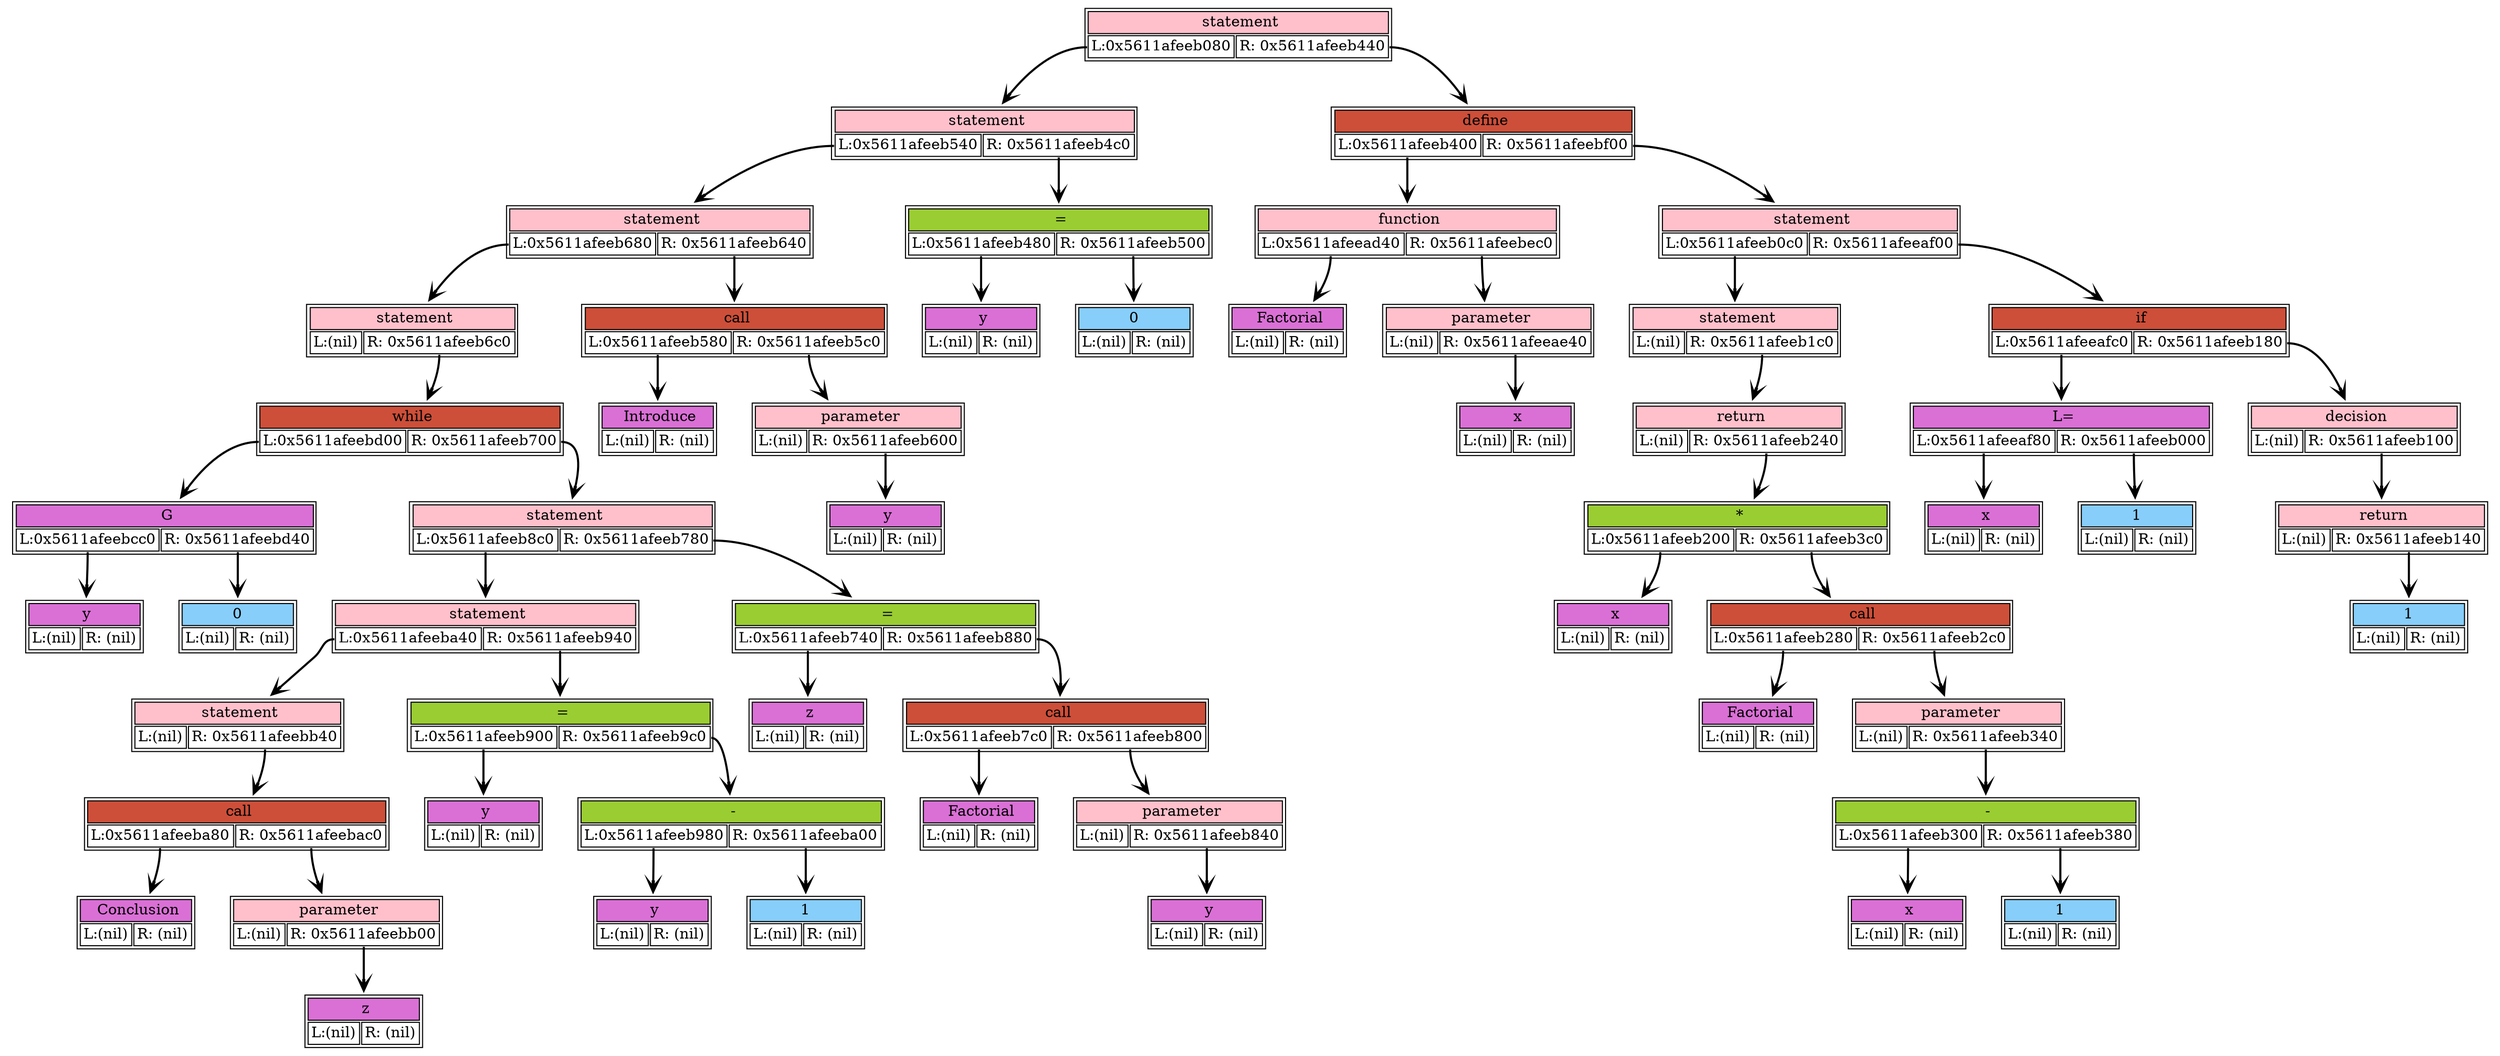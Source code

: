digraph dump_graph {
	rankdir=TV; 
node0x5611afeeb680 [shape=plaintext
					label=<<table border='1' cellborder='1'>
			<tr><td colspan="2" bgcolor="pink" > statement</td></tr>
					<tr><td port= "lchild">L:(nil)</td><td port="rchild">R: 0x5611afeeb6c0</td></tr>
				</table>>];
		node0x5611afeeb680:rchild -> node0x5611afeeb6c0[style=bold, arrowhead=vee];
node0x5611afeebcc0 [shape=plaintext
					label=<<table border='1' cellborder='1'>
			<tr><td colspan="2" bgcolor="orchid" > y</td></tr>
					<tr><td port= "lchild">L:(nil)</td><td port="rchild">R: (nil)</td></tr>
				</table>>];
node0x5611afeebd00 [shape=plaintext
					label=<<table border='1' cellborder='1'>
			<tr><td colspan="2" bgcolor="orchid" > G</td></tr>
					<tr><td port= "lchild">L:0x5611afeebcc0</td><td port="rchild">R: 0x5611afeebd40</td></tr>
				</table>>];
		node0x5611afeebd00:lchild -> node0x5611afeebcc0[style=bold, arrowhead=vee];
		node0x5611afeebd00:rchild -> node0x5611afeebd40[style=bold, arrowhead=vee];
node0x5611afeebd40 [shape=plaintext
					label=<<table border='1' cellborder='1'>
			<tr><td colspan="2" bgcolor="lightskyblue" >0</td></tr>
					<tr><td port= "lchild">L:(nil)</td><td port="rchild">R: (nil)</td></tr>
				</table>>];
node0x5611afeeb6c0 [shape=plaintext
					label=<<table border='1' cellborder='1'>
			<tr><td colspan="2" bgcolor="tomato3" > while</td></tr>
					<tr><td port= "lchild">L:0x5611afeebd00</td><td port="rchild">R: 0x5611afeeb700</td></tr>
				</table>>];
		node0x5611afeeb6c0:lchild -> node0x5611afeebd00[style=bold, arrowhead=vee];
		node0x5611afeeb6c0:rchild -> node0x5611afeeb700[style=bold, arrowhead=vee];
node0x5611afeeba40 [shape=plaintext
					label=<<table border='1' cellborder='1'>
			<tr><td colspan="2" bgcolor="pink" > statement</td></tr>
					<tr><td port= "lchild">L:(nil)</td><td port="rchild">R: 0x5611afeebb40</td></tr>
				</table>>];
		node0x5611afeeba40:rchild -> node0x5611afeebb40[style=bold, arrowhead=vee];
node0x5611afeeba80 [shape=plaintext
					label=<<table border='1' cellborder='1'>
			<tr><td colspan="2" bgcolor="orchid" > Conclusion</td></tr>
					<tr><td port= "lchild">L:(nil)</td><td port="rchild">R: (nil)</td></tr>
				</table>>];
node0x5611afeebb40 [shape=plaintext
					label=<<table border='1' cellborder='1'>
			<tr><td colspan="2" bgcolor="tomato3" > call</td></tr>
					<tr><td port= "lchild">L:0x5611afeeba80</td><td port="rchild">R: 0x5611afeebac0</td></tr>
				</table>>];
		node0x5611afeebb40:lchild -> node0x5611afeeba80[style=bold, arrowhead=vee];
		node0x5611afeebb40:rchild -> node0x5611afeebac0[style=bold, arrowhead=vee];
node0x5611afeebac0 [shape=plaintext
					label=<<table border='1' cellborder='1'>
			<tr><td colspan="2" bgcolor="pink" > parameter</td></tr>
					<tr><td port= "lchild">L:(nil)</td><td port="rchild">R: 0x5611afeebb00</td></tr>
				</table>>];
		node0x5611afeebac0:rchild -> node0x5611afeebb00[style=bold, arrowhead=vee];
node0x5611afeebb00 [shape=plaintext
					label=<<table border='1' cellborder='1'>
			<tr><td colspan="2" bgcolor="orchid" > z</td></tr>
					<tr><td port= "lchild">L:(nil)</td><td port="rchild">R: (nil)</td></tr>
				</table>>];
node0x5611afeeb8c0 [shape=plaintext
					label=<<table border='1' cellborder='1'>
			<tr><td colspan="2" bgcolor="pink" > statement</td></tr>
					<tr><td port= "lchild">L:0x5611afeeba40</td><td port="rchild">R: 0x5611afeeb940</td></tr>
				</table>>];
		node0x5611afeeb8c0:lchild -> node0x5611afeeba40[style=bold, arrowhead=vee];
		node0x5611afeeb8c0:rchild -> node0x5611afeeb940[style=bold, arrowhead=vee];
node0x5611afeeb900 [shape=plaintext
					label=<<table border='1' cellborder='1'>
			<tr><td colspan="2" bgcolor="orchid" > y</td></tr>
					<tr><td port= "lchild">L:(nil)</td><td port="rchild">R: (nil)</td></tr>
				</table>>];
node0x5611afeeb940 [shape=plaintext
					label=<<table border='1' cellborder='1'>
			<tr><td colspan="2" bgcolor="olivedrab3" > =</td></tr>
					<tr><td port= "lchild">L:0x5611afeeb900</td><td port="rchild">R: 0x5611afeeb9c0</td></tr>
				</table>>];
		node0x5611afeeb940:lchild -> node0x5611afeeb900[style=bold, arrowhead=vee];
		node0x5611afeeb940:rchild -> node0x5611afeeb9c0[style=bold, arrowhead=vee];
node0x5611afeeb980 [shape=plaintext
					label=<<table border='1' cellborder='1'>
			<tr><td colspan="2" bgcolor="orchid" > y</td></tr>
					<tr><td port= "lchild">L:(nil)</td><td port="rchild">R: (nil)</td></tr>
				</table>>];
node0x5611afeeb9c0 [shape=plaintext
					label=<<table border='1' cellborder='1'>
			<tr><td colspan="2" bgcolor="olivedrab3" > -</td></tr>
					<tr><td port= "lchild">L:0x5611afeeb980</td><td port="rchild">R: 0x5611afeeba00</td></tr>
				</table>>];
		node0x5611afeeb9c0:lchild -> node0x5611afeeb980[style=bold, arrowhead=vee];
		node0x5611afeeb9c0:rchild -> node0x5611afeeba00[style=bold, arrowhead=vee];
node0x5611afeeba00 [shape=plaintext
					label=<<table border='1' cellborder='1'>
			<tr><td colspan="2" bgcolor="lightskyblue" >1</td></tr>
					<tr><td port= "lchild">L:(nil)</td><td port="rchild">R: (nil)</td></tr>
				</table>>];
node0x5611afeeb700 [shape=plaintext
					label=<<table border='1' cellborder='1'>
			<tr><td colspan="2" bgcolor="pink" > statement</td></tr>
					<tr><td port= "lchild">L:0x5611afeeb8c0</td><td port="rchild">R: 0x5611afeeb780</td></tr>
				</table>>];
		node0x5611afeeb700:lchild -> node0x5611afeeb8c0[style=bold, arrowhead=vee];
		node0x5611afeeb700:rchild -> node0x5611afeeb780[style=bold, arrowhead=vee];
node0x5611afeeb740 [shape=plaintext
					label=<<table border='1' cellborder='1'>
			<tr><td colspan="2" bgcolor="orchid" > z</td></tr>
					<tr><td port= "lchild">L:(nil)</td><td port="rchild">R: (nil)</td></tr>
				</table>>];
node0x5611afeeb780 [shape=plaintext
					label=<<table border='1' cellborder='1'>
			<tr><td colspan="2" bgcolor="olivedrab3" > =</td></tr>
					<tr><td port= "lchild">L:0x5611afeeb740</td><td port="rchild">R: 0x5611afeeb880</td></tr>
				</table>>];
		node0x5611afeeb780:lchild -> node0x5611afeeb740[style=bold, arrowhead=vee];
		node0x5611afeeb780:rchild -> node0x5611afeeb880[style=bold, arrowhead=vee];
node0x5611afeeb7c0 [shape=plaintext
					label=<<table border='1' cellborder='1'>
			<tr><td colspan="2" bgcolor="orchid" > Factorial</td></tr>
					<tr><td port= "lchild">L:(nil)</td><td port="rchild">R: (nil)</td></tr>
				</table>>];
node0x5611afeeb880 [shape=plaintext
					label=<<table border='1' cellborder='1'>
			<tr><td colspan="2" bgcolor="tomato3" > call</td></tr>
					<tr><td port= "lchild">L:0x5611afeeb7c0</td><td port="rchild">R: 0x5611afeeb800</td></tr>
				</table>>];
		node0x5611afeeb880:lchild -> node0x5611afeeb7c0[style=bold, arrowhead=vee];
		node0x5611afeeb880:rchild -> node0x5611afeeb800[style=bold, arrowhead=vee];
node0x5611afeeb800 [shape=plaintext
					label=<<table border='1' cellborder='1'>
			<tr><td colspan="2" bgcolor="pink" > parameter</td></tr>
					<tr><td port= "lchild">L:(nil)</td><td port="rchild">R: 0x5611afeeb840</td></tr>
				</table>>];
		node0x5611afeeb800:rchild -> node0x5611afeeb840[style=bold, arrowhead=vee];
node0x5611afeeb840 [shape=plaintext
					label=<<table border='1' cellborder='1'>
			<tr><td colspan="2" bgcolor="orchid" > y</td></tr>
					<tr><td port= "lchild">L:(nil)</td><td port="rchild">R: (nil)</td></tr>
				</table>>];
node0x5611afeeb540 [shape=plaintext
					label=<<table border='1' cellborder='1'>
			<tr><td colspan="2" bgcolor="pink" > statement</td></tr>
					<tr><td port= "lchild">L:0x5611afeeb680</td><td port="rchild">R: 0x5611afeeb640</td></tr>
				</table>>];
		node0x5611afeeb540:lchild -> node0x5611afeeb680[style=bold, arrowhead=vee];
		node0x5611afeeb540:rchild -> node0x5611afeeb640[style=bold, arrowhead=vee];
node0x5611afeeb580 [shape=plaintext
					label=<<table border='1' cellborder='1'>
			<tr><td colspan="2" bgcolor="orchid" > Introduce</td></tr>
					<tr><td port= "lchild">L:(nil)</td><td port="rchild">R: (nil)</td></tr>
				</table>>];
node0x5611afeeb640 [shape=plaintext
					label=<<table border='1' cellborder='1'>
			<tr><td colspan="2" bgcolor="tomato3" > call</td></tr>
					<tr><td port= "lchild">L:0x5611afeeb580</td><td port="rchild">R: 0x5611afeeb5c0</td></tr>
				</table>>];
		node0x5611afeeb640:lchild -> node0x5611afeeb580[style=bold, arrowhead=vee];
		node0x5611afeeb640:rchild -> node0x5611afeeb5c0[style=bold, arrowhead=vee];
node0x5611afeeb5c0 [shape=plaintext
					label=<<table border='1' cellborder='1'>
			<tr><td colspan="2" bgcolor="pink" > parameter</td></tr>
					<tr><td port= "lchild">L:(nil)</td><td port="rchild">R: 0x5611afeeb600</td></tr>
				</table>>];
		node0x5611afeeb5c0:rchild -> node0x5611afeeb600[style=bold, arrowhead=vee];
node0x5611afeeb600 [shape=plaintext
					label=<<table border='1' cellborder='1'>
			<tr><td colspan="2" bgcolor="orchid" > y</td></tr>
					<tr><td port= "lchild">L:(nil)</td><td port="rchild">R: (nil)</td></tr>
				</table>>];
node0x5611afeeb080 [shape=plaintext
					label=<<table border='1' cellborder='1'>
			<tr><td colspan="2" bgcolor="pink" > statement</td></tr>
					<tr><td port= "lchild">L:0x5611afeeb540</td><td port="rchild">R: 0x5611afeeb4c0</td></tr>
				</table>>];
		node0x5611afeeb080:lchild -> node0x5611afeeb540[style=bold, arrowhead=vee];
		node0x5611afeeb080:rchild -> node0x5611afeeb4c0[style=bold, arrowhead=vee];
node0x5611afeeb480 [shape=plaintext
					label=<<table border='1' cellborder='1'>
			<tr><td colspan="2" bgcolor="orchid" > y</td></tr>
					<tr><td port= "lchild">L:(nil)</td><td port="rchild">R: (nil)</td></tr>
				</table>>];
node0x5611afeeb4c0 [shape=plaintext
					label=<<table border='1' cellborder='1'>
			<tr><td colspan="2" bgcolor="olivedrab3" > =</td></tr>
					<tr><td port= "lchild">L:0x5611afeeb480</td><td port="rchild">R: 0x5611afeeb500</td></tr>
				</table>>];
		node0x5611afeeb4c0:lchild -> node0x5611afeeb480[style=bold, arrowhead=vee];
		node0x5611afeeb4c0:rchild -> node0x5611afeeb500[style=bold, arrowhead=vee];
node0x5611afeeb500 [shape=plaintext
					label=<<table border='1' cellborder='1'>
			<tr><td colspan="2" bgcolor="lightskyblue" >0</td></tr>
					<tr><td port= "lchild">L:(nil)</td><td port="rchild">R: (nil)</td></tr>
				</table>>];
node0x5611afeebe80 [shape=plaintext
					label=<<table border='1' cellborder='1'>
			<tr><td colspan="2" bgcolor="pink" > statement</td></tr>
					<tr><td port= "lchild">L:0x5611afeeb080</td><td port="rchild">R: 0x5611afeeb440</td></tr>
				</table>>];
		node0x5611afeebe80:lchild -> node0x5611afeeb080[style=bold, arrowhead=vee];
		node0x5611afeebe80:rchild -> node0x5611afeeb440[style=bold, arrowhead=vee];
node0x5611afeead40 [shape=plaintext
					label=<<table border='1' cellborder='1'>
			<tr><td colspan="2" bgcolor="orchid" > Factorial</td></tr>
					<tr><td port= "lchild">L:(nil)</td><td port="rchild">R: (nil)</td></tr>
				</table>>];
node0x5611afeeb400 [shape=plaintext
					label=<<table border='1' cellborder='1'>
			<tr><td colspan="2" bgcolor="pink" > function</td></tr>
					<tr><td port= "lchild">L:0x5611afeead40</td><td port="rchild">R: 0x5611afeebec0</td></tr>
				</table>>];
		node0x5611afeeb400:lchild -> node0x5611afeead40[style=bold, arrowhead=vee];
		node0x5611afeeb400:rchild -> node0x5611afeebec0[style=bold, arrowhead=vee];
node0x5611afeebec0 [shape=plaintext
					label=<<table border='1' cellborder='1'>
			<tr><td colspan="2" bgcolor="pink" > parameter</td></tr>
					<tr><td port= "lchild">L:(nil)</td><td port="rchild">R: 0x5611afeeae40</td></tr>
				</table>>];
		node0x5611afeebec0:rchild -> node0x5611afeeae40[style=bold, arrowhead=vee];
node0x5611afeeae40 [shape=plaintext
					label=<<table border='1' cellborder='1'>
			<tr><td colspan="2" bgcolor="orchid" > x</td></tr>
					<tr><td port= "lchild">L:(nil)</td><td port="rchild">R: (nil)</td></tr>
				</table>>];
node0x5611afeeb440 [shape=plaintext
					label=<<table border='1' cellborder='1'>
			<tr><td colspan="2" bgcolor="tomato3" > define</td></tr>
					<tr><td port= "lchild">L:0x5611afeeb400</td><td port="rchild">R: 0x5611afeebf00</td></tr>
				</table>>];
		node0x5611afeeb440:lchild -> node0x5611afeeb400[style=bold, arrowhead=vee];
		node0x5611afeeb440:rchild -> node0x5611afeebf00[style=bold, arrowhead=vee];
node0x5611afeeb0c0 [shape=plaintext
					label=<<table border='1' cellborder='1'>
			<tr><td colspan="2" bgcolor="pink" > statement</td></tr>
					<tr><td port= "lchild">L:(nil)</td><td port="rchild">R: 0x5611afeeb1c0</td></tr>
				</table>>];
		node0x5611afeeb0c0:rchild -> node0x5611afeeb1c0[style=bold, arrowhead=vee];
node0x5611afeeb1c0 [shape=plaintext
					label=<<table border='1' cellborder='1'>
			<tr><td colspan="2" bgcolor="pink" > return</td></tr>
					<tr><td port= "lchild">L:(nil)</td><td port="rchild">R: 0x5611afeeb240</td></tr>
				</table>>];
		node0x5611afeeb1c0:rchild -> node0x5611afeeb240[style=bold, arrowhead=vee];
node0x5611afeeb200 [shape=plaintext
					label=<<table border='1' cellborder='1'>
			<tr><td colspan="2" bgcolor="orchid" > x</td></tr>
					<tr><td port= "lchild">L:(nil)</td><td port="rchild">R: (nil)</td></tr>
				</table>>];
node0x5611afeeb240 [shape=plaintext
					label=<<table border='1' cellborder='1'>
			<tr><td colspan="2" bgcolor="olivedrab3" > *</td></tr>
					<tr><td port= "lchild">L:0x5611afeeb200</td><td port="rchild">R: 0x5611afeeb3c0</td></tr>
				</table>>];
		node0x5611afeeb240:lchild -> node0x5611afeeb200[style=bold, arrowhead=vee];
		node0x5611afeeb240:rchild -> node0x5611afeeb3c0[style=bold, arrowhead=vee];
node0x5611afeeb280 [shape=plaintext
					label=<<table border='1' cellborder='1'>
			<tr><td colspan="2" bgcolor="orchid" > Factorial</td></tr>
					<tr><td port= "lchild">L:(nil)</td><td port="rchild">R: (nil)</td></tr>
				</table>>];
node0x5611afeeb3c0 [shape=plaintext
					label=<<table border='1' cellborder='1'>
			<tr><td colspan="2" bgcolor="tomato3" > call</td></tr>
					<tr><td port= "lchild">L:0x5611afeeb280</td><td port="rchild">R: 0x5611afeeb2c0</td></tr>
				</table>>];
		node0x5611afeeb3c0:lchild -> node0x5611afeeb280[style=bold, arrowhead=vee];
		node0x5611afeeb3c0:rchild -> node0x5611afeeb2c0[style=bold, arrowhead=vee];
node0x5611afeeb2c0 [shape=plaintext
					label=<<table border='1' cellborder='1'>
			<tr><td colspan="2" bgcolor="pink" > parameter</td></tr>
					<tr><td port= "lchild">L:(nil)</td><td port="rchild">R: 0x5611afeeb340</td></tr>
				</table>>];
		node0x5611afeeb2c0:rchild -> node0x5611afeeb340[style=bold, arrowhead=vee];
node0x5611afeeb300 [shape=plaintext
					label=<<table border='1' cellborder='1'>
			<tr><td colspan="2" bgcolor="orchid" > x</td></tr>
					<tr><td port= "lchild">L:(nil)</td><td port="rchild">R: (nil)</td></tr>
				</table>>];
node0x5611afeeb340 [shape=plaintext
					label=<<table border='1' cellborder='1'>
			<tr><td colspan="2" bgcolor="olivedrab3" > -</td></tr>
					<tr><td port= "lchild">L:0x5611afeeb300</td><td port="rchild">R: 0x5611afeeb380</td></tr>
				</table>>];
		node0x5611afeeb340:lchild -> node0x5611afeeb300[style=bold, arrowhead=vee];
		node0x5611afeeb340:rchild -> node0x5611afeeb380[style=bold, arrowhead=vee];
node0x5611afeeb380 [shape=plaintext
					label=<<table border='1' cellborder='1'>
			<tr><td colspan="2" bgcolor="lightskyblue" >1</td></tr>
					<tr><td port= "lchild">L:(nil)</td><td port="rchild">R: (nil)</td></tr>
				</table>>];
node0x5611afeebf00 [shape=plaintext
					label=<<table border='1' cellborder='1'>
			<tr><td colspan="2" bgcolor="pink" > statement</td></tr>
					<tr><td port= "lchild">L:0x5611afeeb0c0</td><td port="rchild">R: 0x5611afeeaf00</td></tr>
				</table>>];
		node0x5611afeebf00:lchild -> node0x5611afeeb0c0[style=bold, arrowhead=vee];
		node0x5611afeebf00:rchild -> node0x5611afeeaf00[style=bold, arrowhead=vee];
node0x5611afeeaf80 [shape=plaintext
					label=<<table border='1' cellborder='1'>
			<tr><td colspan="2" bgcolor="orchid" > x</td></tr>
					<tr><td port= "lchild">L:(nil)</td><td port="rchild">R: (nil)</td></tr>
				</table>>];
node0x5611afeeafc0 [shape=plaintext
					label=<<table border='1' cellborder='1'>
			<tr><td colspan="2" bgcolor="orchid" > L=</td></tr>
					<tr><td port= "lchild">L:0x5611afeeaf80</td><td port="rchild">R: 0x5611afeeb000</td></tr>
				</table>>];
		node0x5611afeeafc0:lchild -> node0x5611afeeaf80[style=bold, arrowhead=vee];
		node0x5611afeeafc0:rchild -> node0x5611afeeb000[style=bold, arrowhead=vee];
node0x5611afeeb000 [shape=plaintext
					label=<<table border='1' cellborder='1'>
			<tr><td colspan="2" bgcolor="lightskyblue" >1</td></tr>
					<tr><td port= "lchild">L:(nil)</td><td port="rchild">R: (nil)</td></tr>
				</table>>];
node0x5611afeeaf00 [shape=plaintext
					label=<<table border='1' cellborder='1'>
			<tr><td colspan="2" bgcolor="tomato3" > if</td></tr>
					<tr><td port= "lchild">L:0x5611afeeafc0</td><td port="rchild">R: 0x5611afeeb180</td></tr>
				</table>>];
		node0x5611afeeaf00:lchild -> node0x5611afeeafc0[style=bold, arrowhead=vee];
		node0x5611afeeaf00:rchild -> node0x5611afeeb180[style=bold, arrowhead=vee];
node0x5611afeeb180 [shape=plaintext
					label=<<table border='1' cellborder='1'>
			<tr><td colspan="2" bgcolor="pink" > decision</td></tr>
					<tr><td port= "lchild">L:(nil)</td><td port="rchild">R: 0x5611afeeb100</td></tr>
				</table>>];
		node0x5611afeeb180:rchild -> node0x5611afeeb100[style=bold, arrowhead=vee];
node0x5611afeeb100 [shape=plaintext
					label=<<table border='1' cellborder='1'>
			<tr><td colspan="2" bgcolor="pink" > return</td></tr>
					<tr><td port= "lchild">L:(nil)</td><td port="rchild">R: 0x5611afeeb140</td></tr>
				</table>>];
		node0x5611afeeb100:rchild -> node0x5611afeeb140[style=bold, arrowhead=vee];
node0x5611afeeb140 [shape=plaintext
					label=<<table border='1' cellborder='1'>
			<tr><td colspan="2" bgcolor="lightskyblue" >1</td></tr>
					<tr><td port= "lchild">L:(nil)</td><td port="rchild">R: (nil)</td></tr>
				</table>>];
}
